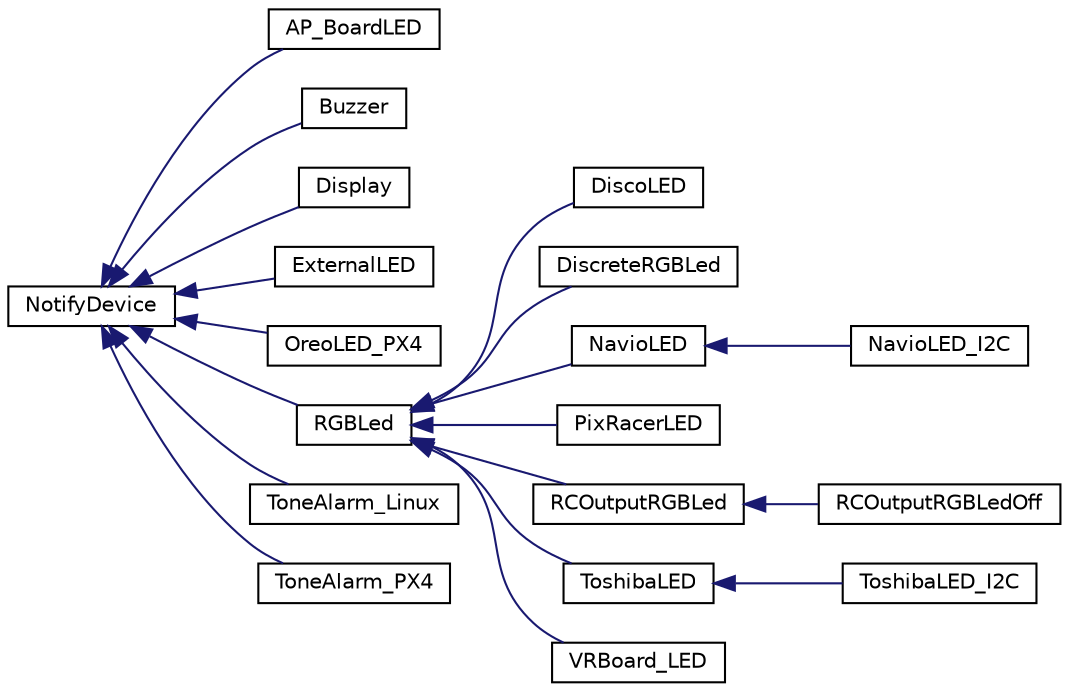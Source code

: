 digraph "Graphical Class Hierarchy"
{
 // INTERACTIVE_SVG=YES
  edge [fontname="Helvetica",fontsize="10",labelfontname="Helvetica",labelfontsize="10"];
  node [fontname="Helvetica",fontsize="10",shape=record];
  rankdir="LR";
  Node1 [label="NotifyDevice",height=0.2,width=0.4,color="black", fillcolor="white", style="filled",URL="$classNotifyDevice.html"];
  Node1 -> Node2 [dir="back",color="midnightblue",fontsize="10",style="solid",fontname="Helvetica"];
  Node2 [label="AP_BoardLED",height=0.2,width=0.4,color="black", fillcolor="white", style="filled",URL="$classAP__BoardLED.html"];
  Node1 -> Node3 [dir="back",color="midnightblue",fontsize="10",style="solid",fontname="Helvetica"];
  Node3 [label="Buzzer",height=0.2,width=0.4,color="black", fillcolor="white", style="filled",URL="$classBuzzer.html"];
  Node1 -> Node4 [dir="back",color="midnightblue",fontsize="10",style="solid",fontname="Helvetica"];
  Node4 [label="Display",height=0.2,width=0.4,color="black", fillcolor="white", style="filled",URL="$classDisplay.html"];
  Node1 -> Node5 [dir="back",color="midnightblue",fontsize="10",style="solid",fontname="Helvetica"];
  Node5 [label="ExternalLED",height=0.2,width=0.4,color="black", fillcolor="white", style="filled",URL="$classExternalLED.html"];
  Node1 -> Node6 [dir="back",color="midnightblue",fontsize="10",style="solid",fontname="Helvetica"];
  Node6 [label="OreoLED_PX4",height=0.2,width=0.4,color="black", fillcolor="white", style="filled",URL="$classOreoLED__PX4.html"];
  Node1 -> Node7 [dir="back",color="midnightblue",fontsize="10",style="solid",fontname="Helvetica"];
  Node7 [label="RGBLed",height=0.2,width=0.4,color="black", fillcolor="white", style="filled",URL="$classRGBLed.html"];
  Node7 -> Node8 [dir="back",color="midnightblue",fontsize="10",style="solid",fontname="Helvetica"];
  Node8 [label="DiscoLED",height=0.2,width=0.4,color="black", fillcolor="white", style="filled",URL="$classDiscoLED.html"];
  Node7 -> Node9 [dir="back",color="midnightblue",fontsize="10",style="solid",fontname="Helvetica"];
  Node9 [label="DiscreteRGBLed",height=0.2,width=0.4,color="black", fillcolor="white", style="filled",URL="$classDiscreteRGBLed.html"];
  Node7 -> Node10 [dir="back",color="midnightblue",fontsize="10",style="solid",fontname="Helvetica"];
  Node10 [label="NavioLED",height=0.2,width=0.4,color="black", fillcolor="white", style="filled",URL="$classNavioLED.html"];
  Node10 -> Node11 [dir="back",color="midnightblue",fontsize="10",style="solid",fontname="Helvetica"];
  Node11 [label="NavioLED_I2C",height=0.2,width=0.4,color="black", fillcolor="white", style="filled",URL="$classNavioLED__I2C.html"];
  Node7 -> Node12 [dir="back",color="midnightblue",fontsize="10",style="solid",fontname="Helvetica"];
  Node12 [label="PixRacerLED",height=0.2,width=0.4,color="black", fillcolor="white", style="filled",URL="$classPixRacerLED.html"];
  Node7 -> Node13 [dir="back",color="midnightblue",fontsize="10",style="solid",fontname="Helvetica"];
  Node13 [label="RCOutputRGBLed",height=0.2,width=0.4,color="black", fillcolor="white", style="filled",URL="$classRCOutputRGBLed.html"];
  Node13 -> Node14 [dir="back",color="midnightblue",fontsize="10",style="solid",fontname="Helvetica"];
  Node14 [label="RCOutputRGBLedOff",height=0.2,width=0.4,color="black", fillcolor="white", style="filled",URL="$classRCOutputRGBLedOff.html"];
  Node7 -> Node15 [dir="back",color="midnightblue",fontsize="10",style="solid",fontname="Helvetica"];
  Node15 [label="ToshibaLED",height=0.2,width=0.4,color="black", fillcolor="white", style="filled",URL="$classToshibaLED.html"];
  Node15 -> Node16 [dir="back",color="midnightblue",fontsize="10",style="solid",fontname="Helvetica"];
  Node16 [label="ToshibaLED_I2C",height=0.2,width=0.4,color="black", fillcolor="white", style="filled",URL="$classToshibaLED__I2C.html"];
  Node7 -> Node17 [dir="back",color="midnightblue",fontsize="10",style="solid",fontname="Helvetica"];
  Node17 [label="VRBoard_LED",height=0.2,width=0.4,color="black", fillcolor="white", style="filled",URL="$classVRBoard__LED.html"];
  Node1 -> Node18 [dir="back",color="midnightblue",fontsize="10",style="solid",fontname="Helvetica"];
  Node18 [label="ToneAlarm_Linux",height=0.2,width=0.4,color="black", fillcolor="white", style="filled",URL="$classToneAlarm__Linux.html"];
  Node1 -> Node19 [dir="back",color="midnightblue",fontsize="10",style="solid",fontname="Helvetica"];
  Node19 [label="ToneAlarm_PX4",height=0.2,width=0.4,color="black", fillcolor="white", style="filled",URL="$classToneAlarm__PX4.html"];
}
